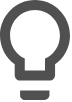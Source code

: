 <mxfile version="14.6.13" type="device"><diagram id="9NH_mf44ZNtyqkHqE6-T" name="Seite-1"><mxGraphModel dx="1086" dy="4473" grid="1" gridSize="10" guides="1" tooltips="1" connect="1" arrows="1" fold="1" page="1" pageScale="1" pageWidth="827" pageHeight="1169" math="0" shadow="0"><root><mxCell id="0"/><mxCell id="1" parent="0"/><mxCell id="ij-KN2ifuul6vcp32AMA-1" value="" style="dashed=0;connectable=0;html=1;fillColor=#505050;strokeColor=none;shape=mxgraph.gcp2.lightbulb;part=1;shadow=0;verticalAlign=top;" vertex="1" parent="1"><mxGeometry x="40" y="-3480" width="35" height="50" as="geometry"><mxPoint x="-17.5" y="10" as="offset"/></mxGeometry></mxCell></root></mxGraphModel></diagram></mxfile>